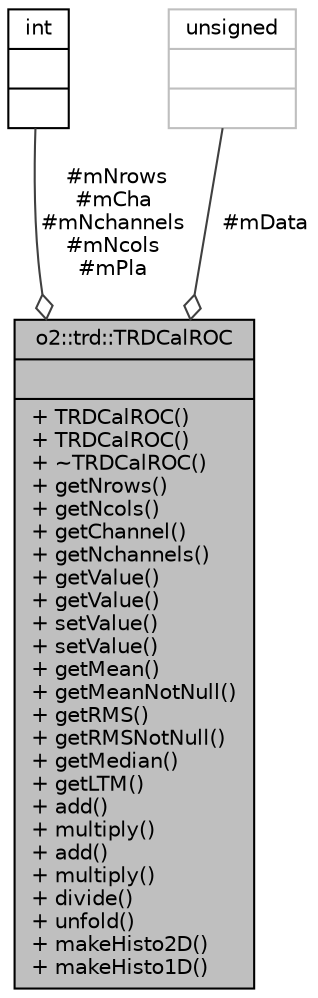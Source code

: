 digraph "o2::trd::TRDCalROC"
{
 // INTERACTIVE_SVG=YES
  bgcolor="transparent";
  edge [fontname="Helvetica",fontsize="10",labelfontname="Helvetica",labelfontsize="10"];
  node [fontname="Helvetica",fontsize="10",shape=record];
  Node1 [label="{o2::trd::TRDCalROC\n||+ TRDCalROC()\l+ TRDCalROC()\l+ ~TRDCalROC()\l+ getNrows()\l+ getNcols()\l+ getChannel()\l+ getNchannels()\l+ getValue()\l+ getValue()\l+ setValue()\l+ setValue()\l+ getMean()\l+ getMeanNotNull()\l+ getRMS()\l+ getRMSNotNull()\l+ getMedian()\l+ getLTM()\l+ add()\l+ multiply()\l+ add()\l+ multiply()\l+ divide()\l+ unfold()\l+ makeHisto2D()\l+ makeHisto1D()\l}",height=0.2,width=0.4,color="black", fillcolor="grey75", style="filled" fontcolor="black"];
  Node2 -> Node1 [color="grey25",fontsize="10",style="solid",label=" #mNrows\n#mCha\n#mNchannels\n#mNcols\n#mPla" ,arrowhead="odiamond",fontname="Helvetica"];
  Node2 [label="{int\n||}",height=0.2,width=0.4,color="black",URL="$d1/da0/classint.html"];
  Node3 -> Node1 [color="grey25",fontsize="10",style="solid",label=" #mData" ,arrowhead="odiamond",fontname="Helvetica"];
  Node3 [label="{unsigned\n||}",height=0.2,width=0.4,color="grey75"];
}
